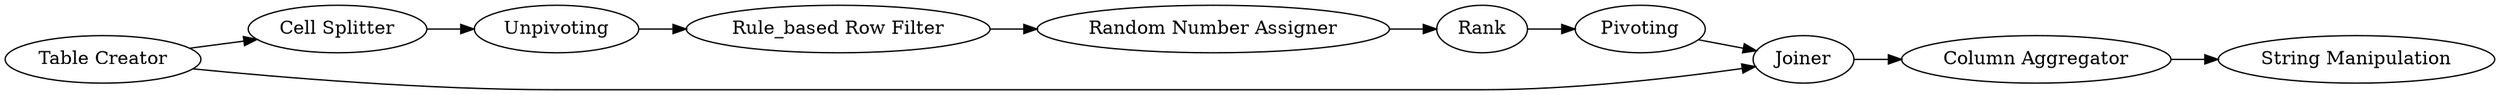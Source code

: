 digraph {
	1 [label="Table Creator"]
	2 [label="Cell Splitter"]
	3 [label=Unpivoting]
	4 [label="Random Number Assigner"]
	6 [label="Rule_based Row Filter"]
	7 [label=Rank]
	8 [label=Pivoting]
	9 [label="Column Aggregator"]
	10 [label=Joiner]
	11 [label="String Manipulation"]
	1 -> 2
	1 -> 10
	2 -> 3
	3 -> 6
	4 -> 7
	6 -> 4
	7 -> 8
	8 -> 10
	9 -> 11
	10 -> 9
	rankdir=LR
}

